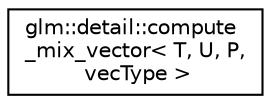 digraph "Graphical Class Hierarchy"
{
  edge [fontname="Helvetica",fontsize="10",labelfontname="Helvetica",labelfontsize="10"];
  node [fontname="Helvetica",fontsize="10",shape=record];
  rankdir="LR";
  Node1 [label="glm::detail::compute\l_mix_vector\< T, U, P,\l vecType \>",height=0.2,width=0.4,color="black", fillcolor="white", style="filled",URL="$structglm_1_1detail_1_1compute__mix__vector.html"];
}
